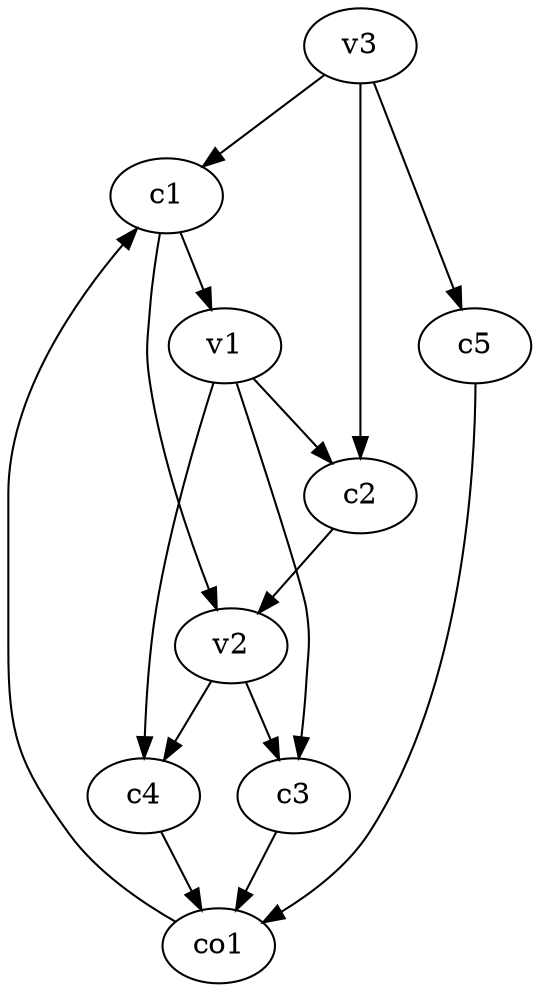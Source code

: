 strict digraph  {
c1;
c2;
c3;
c4;
c5;
v1;
v2;
v3;
co1;
c1 -> v1  [weight=1];
c1 -> v2  [weight=1];
c2 -> v2  [weight=1];
c3 -> co1  [weight=1];
c4 -> co1  [weight=1];
c5 -> co1  [weight=1];
v1 -> c4  [weight=1];
v1 -> c3  [weight=1];
v1 -> c2  [weight=1];
v2 -> c3  [weight=1];
v2 -> c4  [weight=1];
v3 -> c1  [weight=1];
v3 -> c5  [weight=1];
v3 -> c2  [weight=1];
co1 -> c1  [weight=1];
}
